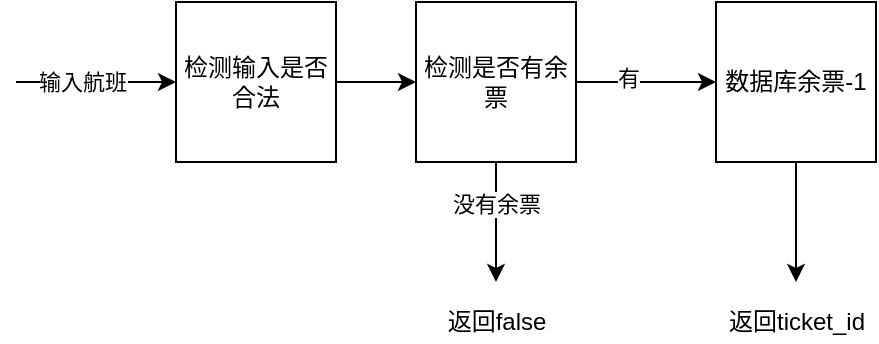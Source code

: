<mxfile>
    <diagram id="F-IY7eesCbHOPiWXTCUD" name="第 1 页">
        <mxGraphModel dx="633" dy="447" grid="1" gridSize="10" guides="1" tooltips="1" connect="1" arrows="1" fold="1" page="1" pageScale="1" pageWidth="827" pageHeight="1169" math="0" shadow="0">
            <root>
                <mxCell id="0"/>
                <mxCell id="1" parent="0"/>
                <mxCell id="3" value="" style="endArrow=classic;html=1;" edge="1" parent="1" target="4">
                    <mxGeometry width="50" height="50" relative="1" as="geometry">
                        <mxPoint x="30" y="130" as="sourcePoint"/>
                        <mxPoint x="100" y="130" as="targetPoint"/>
                        <Array as="points">
                            <mxPoint x="30" y="130"/>
                        </Array>
                    </mxGeometry>
                </mxCell>
                <mxCell id="5" value="输入航班" style="edgeLabel;html=1;align=center;verticalAlign=middle;resizable=0;points=[];" vertex="1" connectable="0" parent="3">
                    <mxGeometry x="-0.514" y="1" relative="1" as="geometry">
                        <mxPoint x="13" y="1" as="offset"/>
                    </mxGeometry>
                </mxCell>
                <mxCell id="6" style="edgeStyle=none;html=1;" edge="1" parent="1" source="4" target="7">
                    <mxGeometry relative="1" as="geometry">
                        <mxPoint x="240" y="130" as="targetPoint"/>
                    </mxGeometry>
                </mxCell>
                <mxCell id="4" value="检测输入是否合法" style="whiteSpace=wrap;html=1;aspect=fixed;" vertex="1" parent="1">
                    <mxGeometry x="110" y="90" width="80" height="80" as="geometry"/>
                </mxCell>
                <mxCell id="9" style="edgeStyle=none;html=1;" edge="1" parent="1" source="7" target="10">
                    <mxGeometry relative="1" as="geometry">
                        <mxPoint x="350" y="130" as="targetPoint"/>
                    </mxGeometry>
                </mxCell>
                <mxCell id="11" value="有" style="edgeLabel;html=1;align=center;verticalAlign=middle;resizable=0;points=[];" vertex="1" connectable="0" parent="9">
                    <mxGeometry x="-0.275" y="2" relative="1" as="geometry">
                        <mxPoint as="offset"/>
                    </mxGeometry>
                </mxCell>
                <mxCell id="13" style="edgeStyle=none;html=1;" edge="1" parent="1" source="7">
                    <mxGeometry relative="1" as="geometry">
                        <mxPoint x="270" y="230" as="targetPoint"/>
                    </mxGeometry>
                </mxCell>
                <mxCell id="14" value="没有余票" style="edgeLabel;html=1;align=center;verticalAlign=middle;resizable=0;points=[];" vertex="1" connectable="0" parent="13">
                    <mxGeometry x="-0.309" relative="1" as="geometry">
                        <mxPoint as="offset"/>
                    </mxGeometry>
                </mxCell>
                <mxCell id="7" value="检测是否有余票" style="whiteSpace=wrap;html=1;aspect=fixed;" vertex="1" parent="1">
                    <mxGeometry x="230" y="90" width="80" height="80" as="geometry"/>
                </mxCell>
                <mxCell id="15" style="edgeStyle=none;html=1;" edge="1" parent="1" source="10">
                    <mxGeometry relative="1" as="geometry">
                        <mxPoint x="420" y="230" as="targetPoint"/>
                    </mxGeometry>
                </mxCell>
                <mxCell id="10" value="数据库余票-1" style="whiteSpace=wrap;html=1;aspect=fixed;" vertex="1" parent="1">
                    <mxGeometry x="380" y="90" width="80" height="80" as="geometry"/>
                </mxCell>
                <mxCell id="16" value="返回false" style="text;html=1;align=center;verticalAlign=middle;resizable=0;points=[];autosize=1;strokeColor=none;fillColor=none;" vertex="1" parent="1">
                    <mxGeometry x="240" y="240" width="60" height="20" as="geometry"/>
                </mxCell>
                <mxCell id="17" value="返回ticket_id" style="text;html=1;align=center;verticalAlign=middle;resizable=0;points=[];autosize=1;strokeColor=none;fillColor=none;" vertex="1" parent="1">
                    <mxGeometry x="380" y="240" width="80" height="20" as="geometry"/>
                </mxCell>
            </root>
        </mxGraphModel>
    </diagram>
</mxfile>